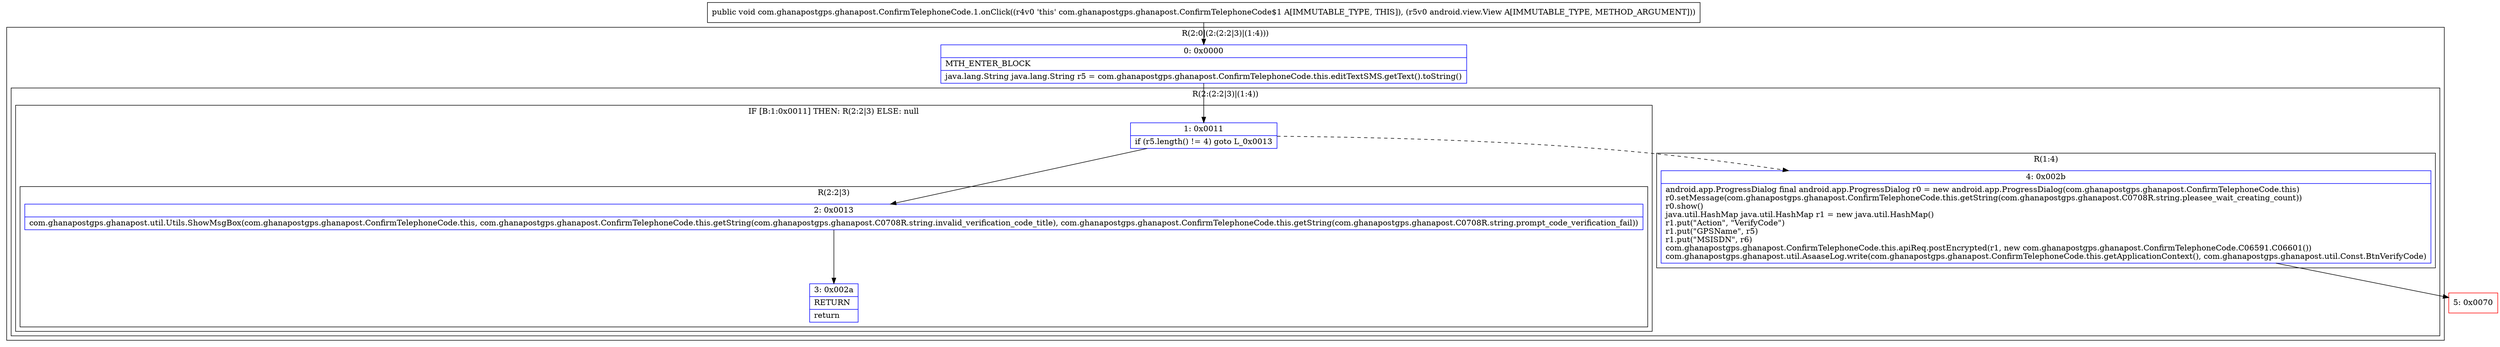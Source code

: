digraph "CFG forcom.ghanapostgps.ghanapost.ConfirmTelephoneCode.1.onClick(Landroid\/view\/View;)V" {
subgraph cluster_Region_770934012 {
label = "R(2:0|(2:(2:2|3)|(1:4)))";
node [shape=record,color=blue];
Node_0 [shape=record,label="{0\:\ 0x0000|MTH_ENTER_BLOCK\l|java.lang.String java.lang.String r5 = com.ghanapostgps.ghanapost.ConfirmTelephoneCode.this.editTextSMS.getText().toString()\l}"];
subgraph cluster_Region_177196926 {
label = "R(2:(2:2|3)|(1:4))";
node [shape=record,color=blue];
subgraph cluster_IfRegion_1489128271 {
label = "IF [B:1:0x0011] THEN: R(2:2|3) ELSE: null";
node [shape=record,color=blue];
Node_1 [shape=record,label="{1\:\ 0x0011|if (r5.length() != 4) goto L_0x0013\l}"];
subgraph cluster_Region_165562273 {
label = "R(2:2|3)";
node [shape=record,color=blue];
Node_2 [shape=record,label="{2\:\ 0x0013|com.ghanapostgps.ghanapost.util.Utils.ShowMsgBox(com.ghanapostgps.ghanapost.ConfirmTelephoneCode.this, com.ghanapostgps.ghanapost.ConfirmTelephoneCode.this.getString(com.ghanapostgps.ghanapost.C0708R.string.invalid_verification_code_title), com.ghanapostgps.ghanapost.ConfirmTelephoneCode.this.getString(com.ghanapostgps.ghanapost.C0708R.string.prompt_code_verification_fail))\l}"];
Node_3 [shape=record,label="{3\:\ 0x002a|RETURN\l|return\l}"];
}
}
subgraph cluster_Region_366888844 {
label = "R(1:4)";
node [shape=record,color=blue];
Node_4 [shape=record,label="{4\:\ 0x002b|android.app.ProgressDialog final android.app.ProgressDialog r0 = new android.app.ProgressDialog(com.ghanapostgps.ghanapost.ConfirmTelephoneCode.this)\lr0.setMessage(com.ghanapostgps.ghanapost.ConfirmTelephoneCode.this.getString(com.ghanapostgps.ghanapost.C0708R.string.pleasee_wait_creating_count))\lr0.show()\ljava.util.HashMap java.util.HashMap r1 = new java.util.HashMap()\lr1.put(\"Action\", \"VerifyCode\")\lr1.put(\"GPSName\", r5)\lr1.put(\"MSISDN\", r6)\lcom.ghanapostgps.ghanapost.ConfirmTelephoneCode.this.apiReq.postEncrypted(r1, new com.ghanapostgps.ghanapost.ConfirmTelephoneCode.C06591.C06601())\lcom.ghanapostgps.ghanapost.util.AsaaseLog.write(com.ghanapostgps.ghanapost.ConfirmTelephoneCode.this.getApplicationContext(), com.ghanapostgps.ghanapost.util.Const.BtnVerifyCode)\l}"];
}
}
}
Node_5 [shape=record,color=red,label="{5\:\ 0x0070}"];
MethodNode[shape=record,label="{public void com.ghanapostgps.ghanapost.ConfirmTelephoneCode.1.onClick((r4v0 'this' com.ghanapostgps.ghanapost.ConfirmTelephoneCode$1 A[IMMUTABLE_TYPE, THIS]), (r5v0 android.view.View A[IMMUTABLE_TYPE, METHOD_ARGUMENT])) }"];
MethodNode -> Node_0;
Node_0 -> Node_1;
Node_1 -> Node_2;
Node_1 -> Node_4[style=dashed];
Node_2 -> Node_3;
Node_4 -> Node_5;
}

